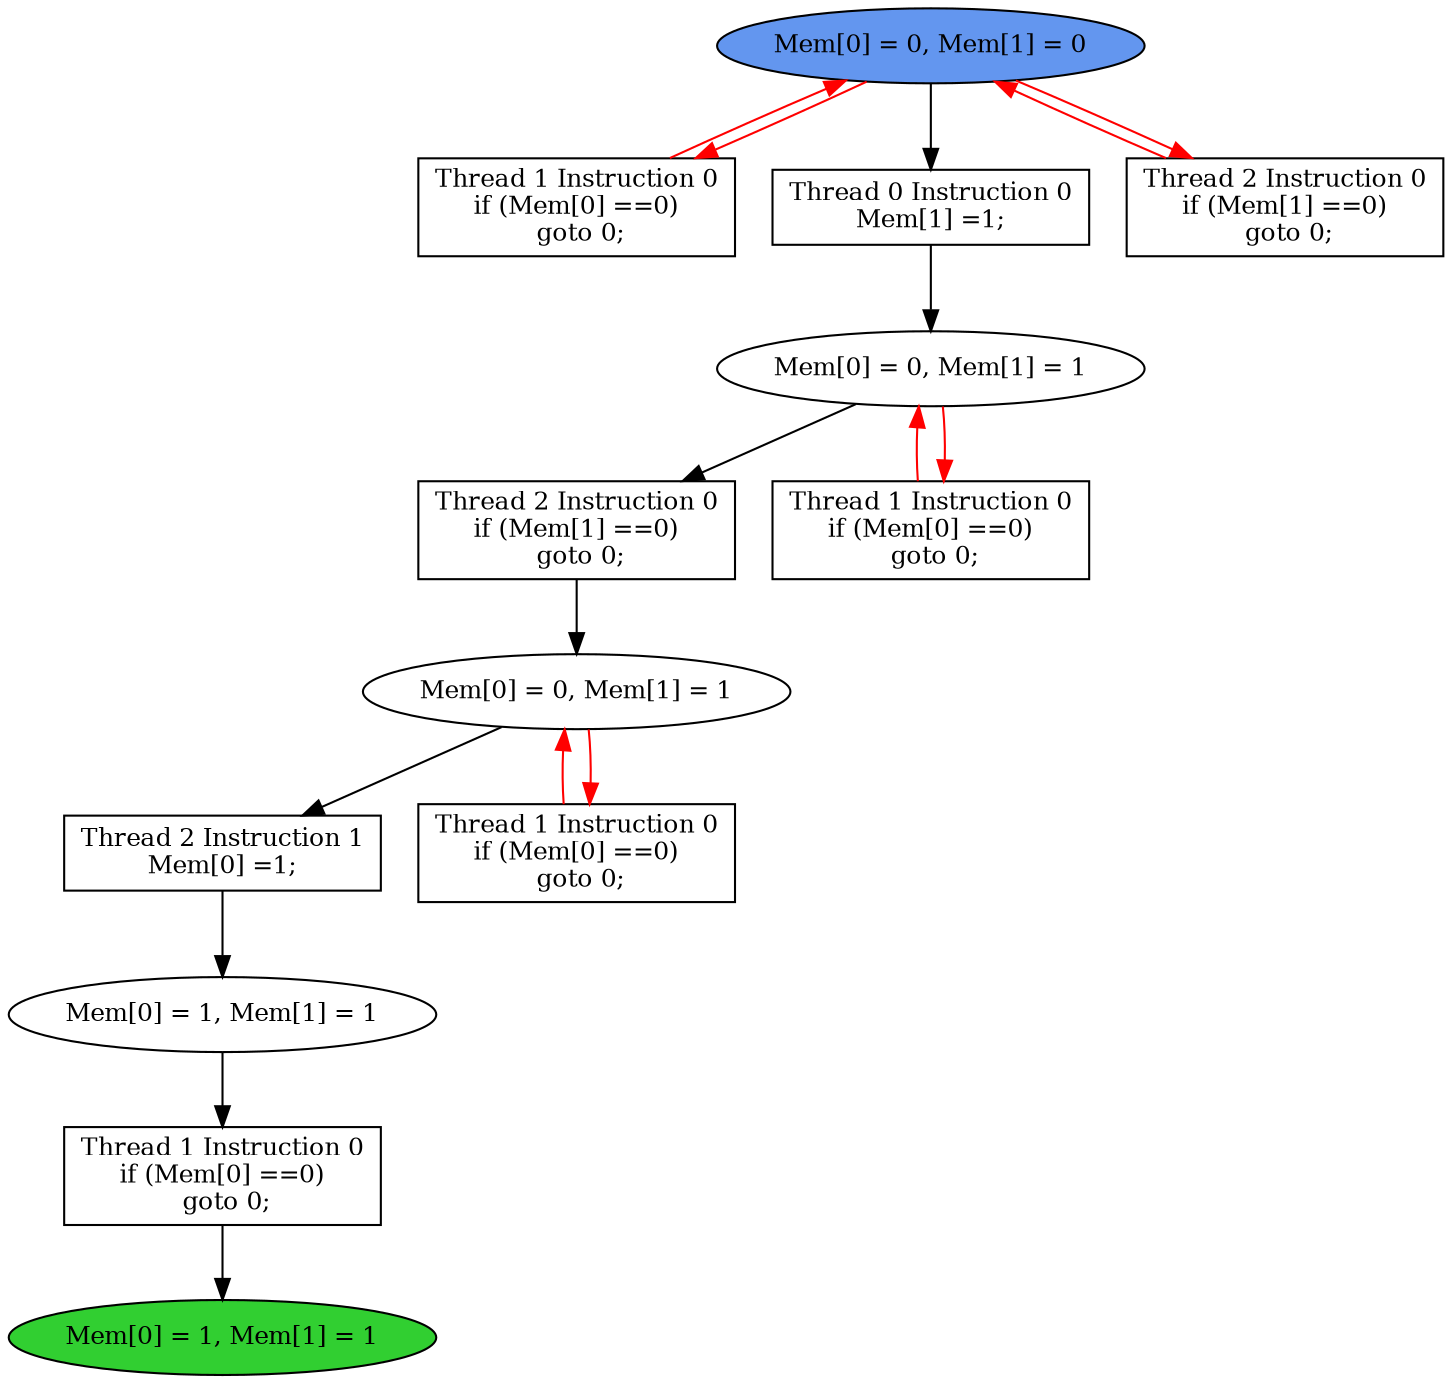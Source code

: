 digraph "graph" {
graph [fontsize=12]
node [fontsize=12]
edge [fontsize=12]
rankdir=TB;
"N15" -> "N14" [uuid = "<A0, S2>", color = "#000000", fontcolor = "#ffffff", style = "solid", label = "", dir = "forward", weight = "1"]
"N24" -> "N23" [uuid = "<A1, S1>", color = "#000000", fontcolor = "#ffffff", style = "solid", label = "", dir = "forward", weight = "1"]
"N13" -> "N12" [uuid = "<A2, END>", color = "#000000", fontcolor = "#ffffff", style = "solid", label = "", dir = "forward", weight = "1"]
"N23" -> "N22" [uuid = "<A3, S1>", color = "#ff0000", fontcolor = "#ffffff", style = "solid", label = "", dir = "back", weight = "1"]
"N25" -> "N21" [uuid = "<A4, S0>", color = "#ff0000", fontcolor = "#ffffff", style = "solid", label = "", dir = "back", weight = "1"]
"N27" -> "N20" [uuid = "<A5, START>", color = "#ff0000", fontcolor = "#ffffff", style = "solid", label = "", dir = "back", weight = "1"]
"N26" -> "N25" [uuid = "<A6, S0>", color = "#000000", fontcolor = "#ffffff", style = "solid", label = "", dir = "forward", weight = "1"]
"N27" -> "N19" [uuid = "<A7, START>", color = "#ff0000", fontcolor = "#ffffff", style = "solid", label = "", dir = "back", weight = "1"]
"N23" -> "N15" [uuid = "<A0, S1>", color = "#000000", fontcolor = "#ffffff", style = "solid", label = "", dir = "forward", weight = "1"]
"N25" -> "N24" [uuid = "<A1, S0>", color = "#000000", fontcolor = "#ffffff", style = "solid", label = "", dir = "forward", weight = "1"]
"N14" -> "N13" [uuid = "<A2, S2>", color = "#000000", fontcolor = "#ffffff", style = "solid", label = "", dir = "forward", weight = "1"]
"N23" -> "N22" [uuid = "<A3, S1>", color = "#ff0000", fontcolor = "#ffffff", style = "solid", label = "", dir = "forward", weight = "1"]
"N25" -> "N21" [uuid = "<A4, S0>", color = "#ff0000", fontcolor = "#ffffff", style = "solid", label = "", dir = "forward", weight = "1"]
"N27" -> "N20" [uuid = "<A5, START>", color = "#ff0000", fontcolor = "#ffffff", style = "solid", label = "", dir = "forward", weight = "1"]
"N27" -> "N26" [uuid = "<A6, START>", color = "#000000", fontcolor = "#ffffff", style = "solid", label = "", dir = "forward", weight = "1"]
"N27" -> "N19" [uuid = "<A7, START>", color = "#ff0000", fontcolor = "#ffffff", style = "solid", label = "", dir = "forward", weight = "1"]
"N12" [uuid="END", label="Mem[0] = 1, Mem[1] = 1", fillcolor = "#31cf31", fontcolor = "#000000", shape = "ellipse", style = "filled, solid"]
"N13" [uuid="A2", label="Thread 1 Instruction 0
if (Mem[0] ==0)
 goto 0;", fillcolor = "#ffffff", fontcolor = "#000000", shape = "box", style = "filled, solid"]
"N14" [uuid="S2", label="Mem[0] = 1, Mem[1] = 1", fillcolor = "#ffffff", fontcolor = "#000000", shape = "ellipse", style = "filled, solid"]
"N15" [uuid="A0", label="Thread 2 Instruction 1
Mem[0] =1;", fillcolor = "#ffffff", fontcolor = "#000000", shape = "box", style = "filled, solid"]
"N19" [uuid="A7", label="Thread 2 Instruction 0
if (Mem[1] ==0)
 goto 0;", fillcolor = "#ffffff", fontcolor = "#000000", shape = "box", style = "filled, solid"]
"N20" [uuid="A5", label="Thread 1 Instruction 0
if (Mem[0] ==0)
 goto 0;", fillcolor = "#ffffff", fontcolor = "#000000", shape = "box", style = "filled, solid"]
"N21" [uuid="A4", label="Thread 1 Instruction 0
if (Mem[0] ==0)
 goto 0;", fillcolor = "#ffffff", fontcolor = "#000000", shape = "box", style = "filled, solid"]
"N22" [uuid="A3", label="Thread 1 Instruction 0
if (Mem[0] ==0)
 goto 0;", fillcolor = "#ffffff", fontcolor = "#000000", shape = "box", style = "filled, solid"]
"N23" [uuid="S1", label="Mem[0] = 0, Mem[1] = 1", fillcolor = "#ffffff", fontcolor = "#000000", shape = "ellipse", style = "filled, solid"]
"N24" [uuid="A1", label="Thread 2 Instruction 0
if (Mem[1] ==0)
 goto 0;", fillcolor = "#ffffff", fontcolor = "#000000", shape = "box", style = "filled, solid"]
"N25" [uuid="S0", label="Mem[0] = 0, Mem[1] = 1", fillcolor = "#ffffff", fontcolor = "#000000", shape = "ellipse", style = "filled, solid"]
"N26" [uuid="A6", label="Thread 0 Instruction 0
Mem[1] =1;", fillcolor = "#ffffff", fontcolor = "#000000", shape = "box", style = "filled, solid"]
"N27" [uuid="START", label="Mem[0] = 0, Mem[1] = 0", fillcolor = "#6396ef", fontcolor = "#000000", shape = "ellipse", style = "filled, solid"]
}